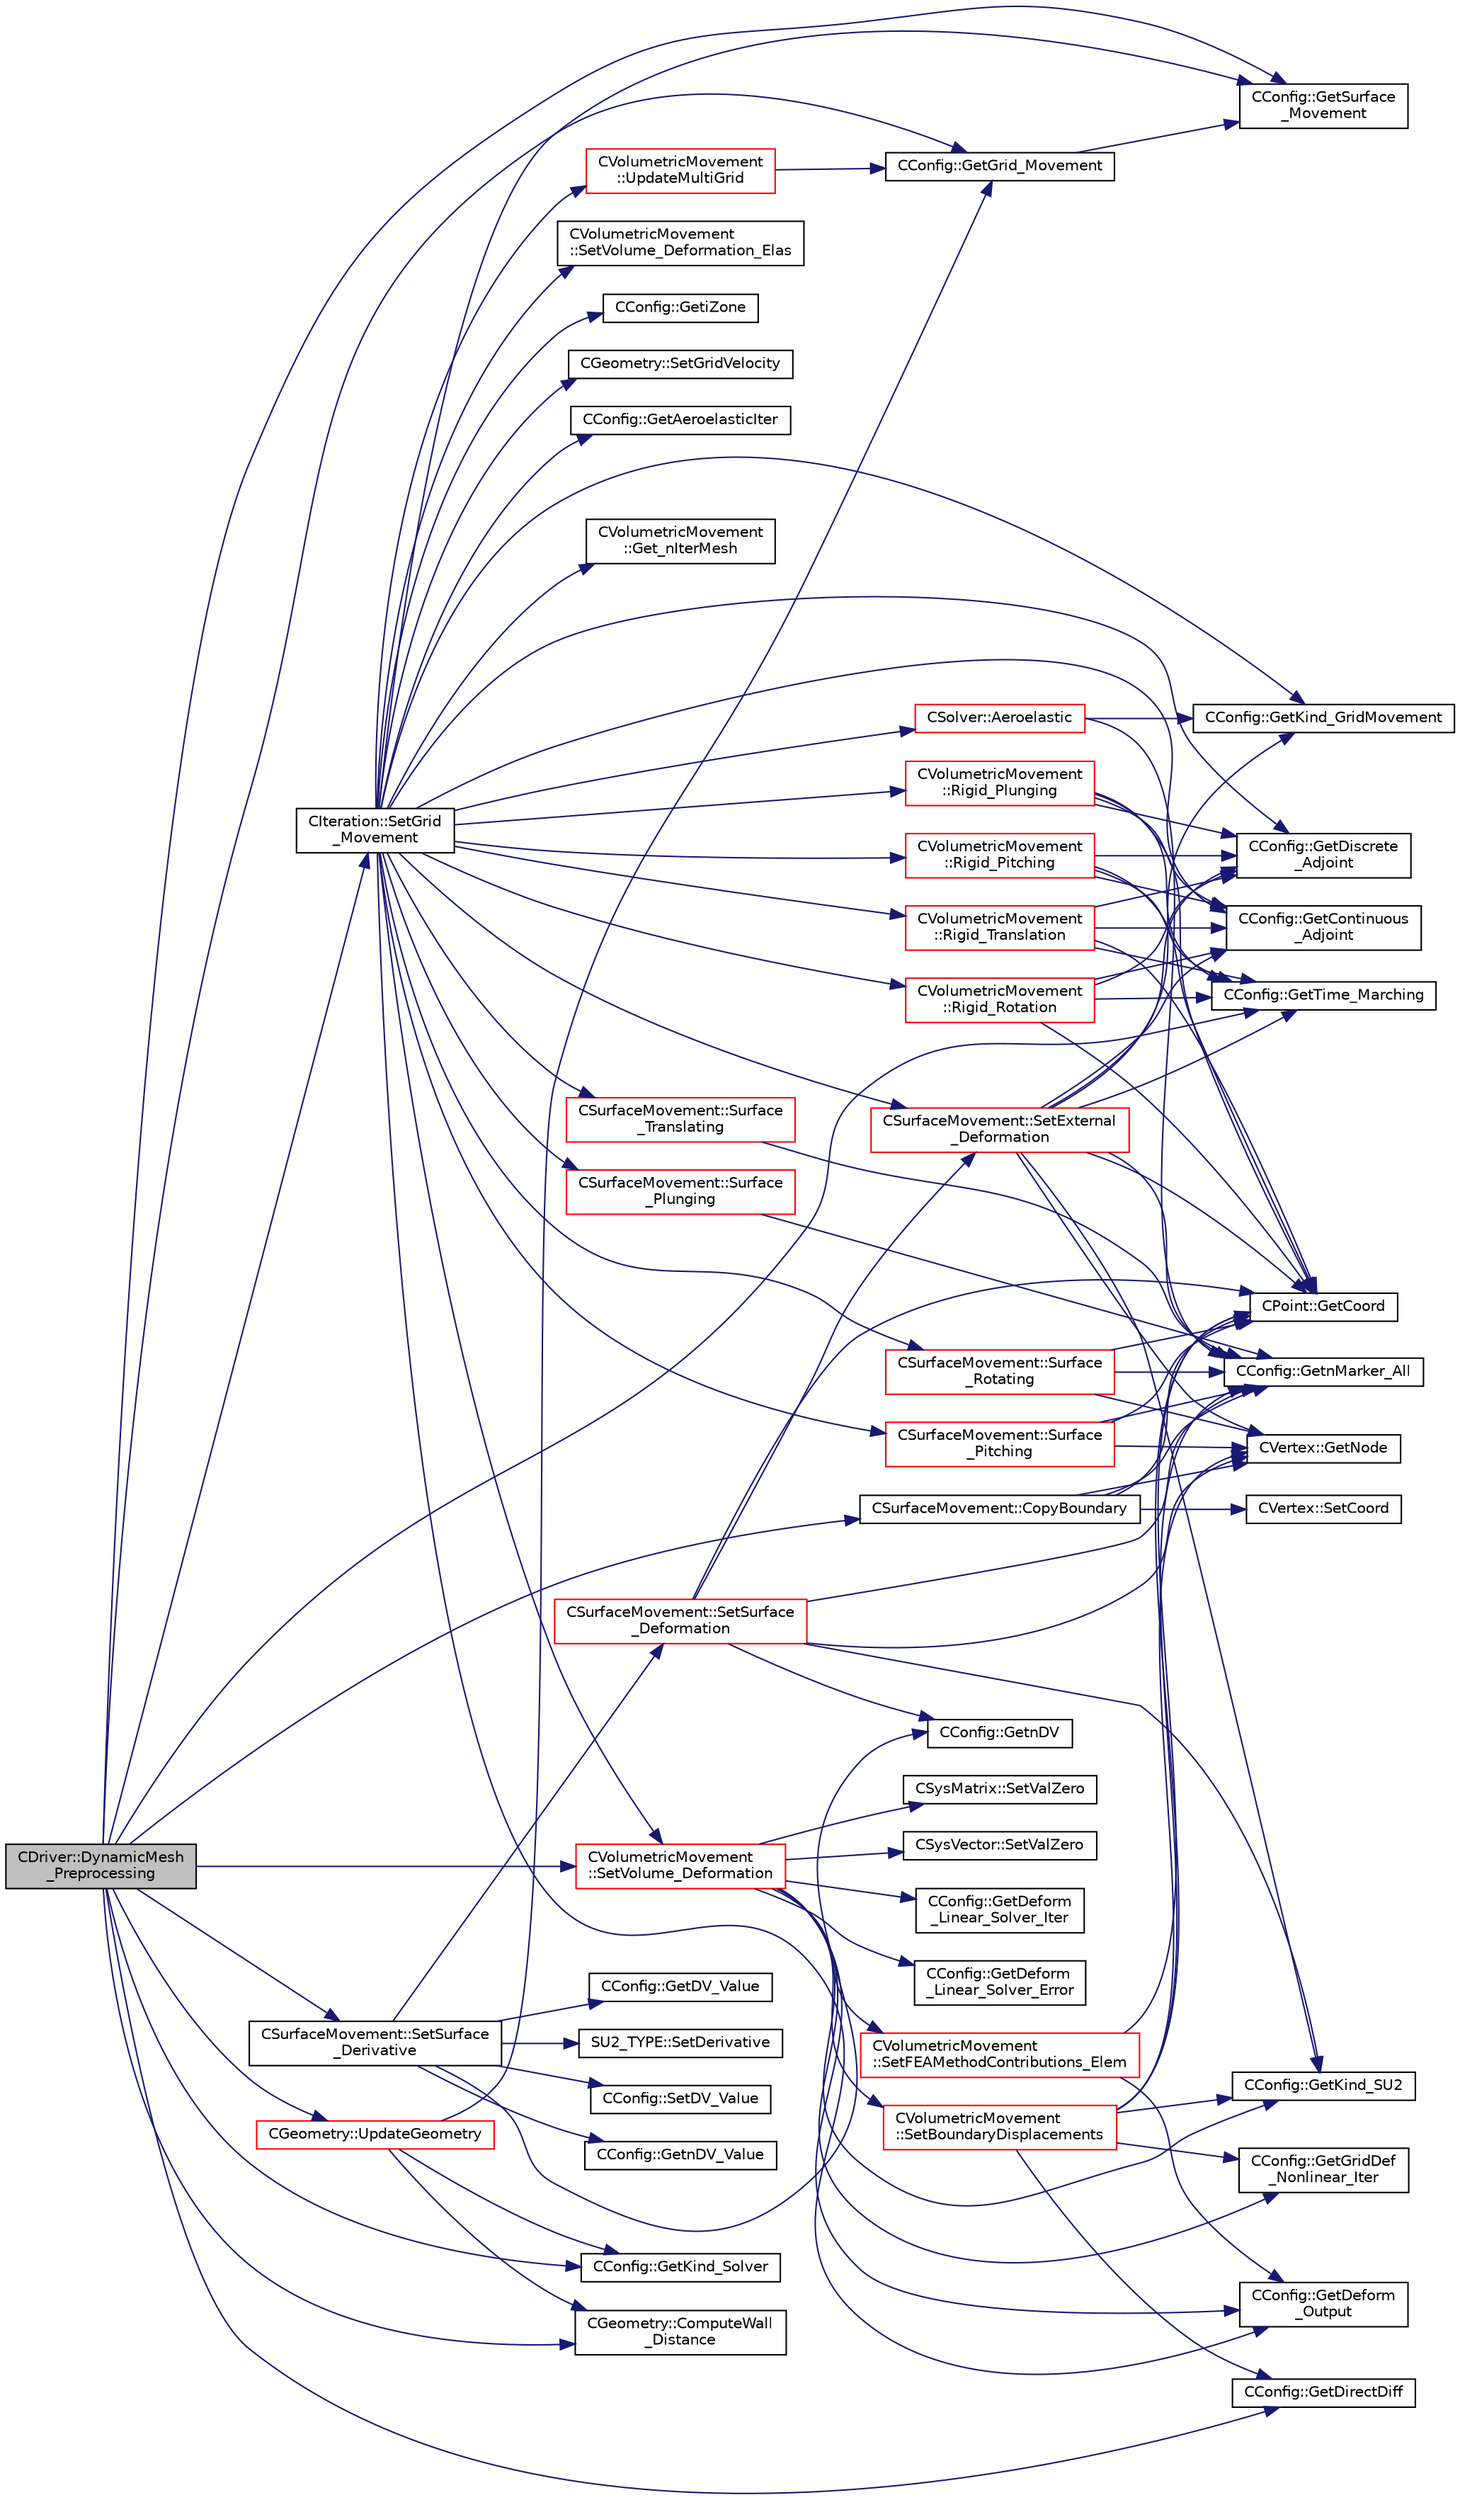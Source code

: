 digraph "CDriver::DynamicMesh_Preprocessing"
{
  edge [fontname="Helvetica",fontsize="10",labelfontname="Helvetica",labelfontsize="10"];
  node [fontname="Helvetica",fontsize="10",shape=record];
  rankdir="LR";
  Node705 [label="CDriver::DynamicMesh\l_Preprocessing",height=0.2,width=0.4,color="black", fillcolor="grey75", style="filled", fontcolor="black"];
  Node705 -> Node706 [color="midnightblue",fontsize="10",style="solid",fontname="Helvetica"];
  Node706 [label="CConfig::GetGrid_Movement",height=0.2,width=0.4,color="black", fillcolor="white", style="filled",URL="$class_c_config.html#a65f49bf3888539804cc0ceac28a32923",tooltip="Get information about the grid movement. "];
  Node706 -> Node707 [color="midnightblue",fontsize="10",style="solid",fontname="Helvetica"];
  Node707 [label="CConfig::GetSurface\l_Movement",height=0.2,width=0.4,color="black", fillcolor="white", style="filled",URL="$class_c_config.html#a67dbc09d0ad95072023d7f356333d6c8",tooltip="Get information about deforming markers. "];
  Node705 -> Node708 [color="midnightblue",fontsize="10",style="solid",fontname="Helvetica"];
  Node708 [label="CConfig::GetDirectDiff",height=0.2,width=0.4,color="black", fillcolor="white", style="filled",URL="$class_c_config.html#a16fdb3ee7c760f2f129778f6162a1fe4",tooltip="Get the direct differentation method. "];
  Node705 -> Node707 [color="midnightblue",fontsize="10",style="solid",fontname="Helvetica"];
  Node705 -> Node709 [color="midnightblue",fontsize="10",style="solid",fontname="Helvetica"];
  Node709 [label="CSurfaceMovement::CopyBoundary",height=0.2,width=0.4,color="black", fillcolor="white", style="filled",URL="$class_c_surface_movement.html#ad71383591c980d5e1f1858074b6b616b",tooltip="Copy the boundary coordinates to each vertex. "];
  Node709 -> Node710 [color="midnightblue",fontsize="10",style="solid",fontname="Helvetica"];
  Node710 [label="CConfig::GetnMarker_All",height=0.2,width=0.4,color="black", fillcolor="white", style="filled",URL="$class_c_config.html#a300c4884edfc0c2acf395036439004f4",tooltip="Get the total number of boundary markers including send/receive domains. "];
  Node709 -> Node711 [color="midnightblue",fontsize="10",style="solid",fontname="Helvetica"];
  Node711 [label="CVertex::GetNode",height=0.2,width=0.4,color="black", fillcolor="white", style="filled",URL="$class_c_vertex.html#a95c513bf927464157ed96b6c79779a1f",tooltip="Get the node of the vertex. "];
  Node709 -> Node712 [color="midnightblue",fontsize="10",style="solid",fontname="Helvetica"];
  Node712 [label="CPoint::GetCoord",height=0.2,width=0.4,color="black", fillcolor="white", style="filled",URL="$class_c_point.html#a95fe081d22e96e190cb3edcbf0d6525f",tooltip="Get the coordinates dor the control volume. "];
  Node709 -> Node713 [color="midnightblue",fontsize="10",style="solid",fontname="Helvetica"];
  Node713 [label="CVertex::SetCoord",height=0.2,width=0.4,color="black", fillcolor="white", style="filled",URL="$class_c_vertex.html#ab4d03e12b53843c6b52832d544276d9e",tooltip="Set the value of the cartesian coordinate for the vertex. "];
  Node705 -> Node714 [color="midnightblue",fontsize="10",style="solid",fontname="Helvetica"];
  Node714 [label="CConfig::GetTime_Marching",height=0.2,width=0.4,color="black", fillcolor="white", style="filled",URL="$class_c_config.html#a864d499ce740184803607801c47abda7",tooltip="Provides information about the time integration, and change the write in the output files information..."];
  Node705 -> Node715 [color="midnightblue",fontsize="10",style="solid",fontname="Helvetica"];
  Node715 [label="CIteration::SetGrid\l_Movement",height=0.2,width=0.4,color="black", fillcolor="white", style="filled",URL="$class_c_iteration.html#a7b36785762f6b0c214569b185b858b6c",tooltip="Updates the positions and grid velocities for dynamic meshes between physical time steps..."];
  Node715 -> Node716 [color="midnightblue",fontsize="10",style="solid",fontname="Helvetica"];
  Node716 [label="CConfig::GetKind_GridMovement",height=0.2,width=0.4,color="black", fillcolor="white", style="filled",URL="$class_c_config.html#ab598508566cb08cb9929934d433ce400",tooltip="Get the type of dynamic mesh motion. Each zone gets a config file. "];
  Node715 -> Node717 [color="midnightblue",fontsize="10",style="solid",fontname="Helvetica"];
  Node717 [label="CConfig::GetContinuous\l_Adjoint",height=0.2,width=0.4,color="black", fillcolor="white", style="filled",URL="$class_c_config.html#a2917fd8eeb6a8bf275a3fc351aac2a5e",tooltip="Determines if problem is adjoint. "];
  Node715 -> Node718 [color="midnightblue",fontsize="10",style="solid",fontname="Helvetica"];
  Node718 [label="CConfig::GetDiscrete\l_Adjoint",height=0.2,width=0.4,color="black", fillcolor="white", style="filled",URL="$class_c_config.html#abe9f117dab934d76e518a9e8e40b142a",tooltip="Get the indicator whether we are solving an discrete adjoint problem. "];
  Node715 -> Node719 [color="midnightblue",fontsize="10",style="solid",fontname="Helvetica"];
  Node719 [label="CConfig::GetDeform\l_Output",height=0.2,width=0.4,color="black", fillcolor="white", style="filled",URL="$class_c_config.html#a957449c22ca4244836b0eb5e02f1fcbf",tooltip="Get information about writing grid deformation residuals to the console. "];
  Node715 -> Node720 [color="midnightblue",fontsize="10",style="solid",fontname="Helvetica"];
  Node720 [label="CConfig::GetiZone",height=0.2,width=0.4,color="black", fillcolor="white", style="filled",URL="$class_c_config.html#ac09e21f44792b38adb3f933a4426b25f",tooltip="Provides the number of varaibles. "];
  Node715 -> Node721 [color="midnightblue",fontsize="10",style="solid",fontname="Helvetica"];
  Node721 [label="CVolumetricMovement\l::Rigid_Translation",height=0.2,width=0.4,color="red", fillcolor="white", style="filled",URL="$class_c_volumetric_movement.html#a00368e3044dd07d74e1fafdc11980644",tooltip="Unsteady translational grid movement using rigid mesh motion. "];
  Node721 -> Node714 [color="midnightblue",fontsize="10",style="solid",fontname="Helvetica"];
  Node721 -> Node717 [color="midnightblue",fontsize="10",style="solid",fontname="Helvetica"];
  Node721 -> Node718 [color="midnightblue",fontsize="10",style="solid",fontname="Helvetica"];
  Node721 -> Node712 [color="midnightblue",fontsize="10",style="solid",fontname="Helvetica"];
  Node715 -> Node748 [color="midnightblue",fontsize="10",style="solid",fontname="Helvetica"];
  Node748 [label="CVolumetricMovement\l::Rigid_Plunging",height=0.2,width=0.4,color="red", fillcolor="white", style="filled",URL="$class_c_volumetric_movement.html#a886e5096f246aec19af2b98bad3e39b2",tooltip="Unsteady plunging grid movement using rigid mesh motion. "];
  Node748 -> Node714 [color="midnightblue",fontsize="10",style="solid",fontname="Helvetica"];
  Node748 -> Node717 [color="midnightblue",fontsize="10",style="solid",fontname="Helvetica"];
  Node748 -> Node718 [color="midnightblue",fontsize="10",style="solid",fontname="Helvetica"];
  Node748 -> Node712 [color="midnightblue",fontsize="10",style="solid",fontname="Helvetica"];
  Node715 -> Node754 [color="midnightblue",fontsize="10",style="solid",fontname="Helvetica"];
  Node754 [label="CVolumetricMovement\l::Rigid_Pitching",height=0.2,width=0.4,color="red", fillcolor="white", style="filled",URL="$class_c_volumetric_movement.html#a9806afa50b53c60376844053db15420c",tooltip="Unsteady pitching grid movement using rigid mesh motion. "];
  Node754 -> Node714 [color="midnightblue",fontsize="10",style="solid",fontname="Helvetica"];
  Node754 -> Node717 [color="midnightblue",fontsize="10",style="solid",fontname="Helvetica"];
  Node754 -> Node718 [color="midnightblue",fontsize="10",style="solid",fontname="Helvetica"];
  Node754 -> Node712 [color="midnightblue",fontsize="10",style="solid",fontname="Helvetica"];
  Node715 -> Node758 [color="midnightblue",fontsize="10",style="solid",fontname="Helvetica"];
  Node758 [label="CVolumetricMovement\l::Rigid_Rotation",height=0.2,width=0.4,color="red", fillcolor="white", style="filled",URL="$class_c_volumetric_movement.html#a316597f05a787ca1b683aba66214110b",tooltip="Unsteady grid movement using rigid mesh rotation. "];
  Node758 -> Node714 [color="midnightblue",fontsize="10",style="solid",fontname="Helvetica"];
  Node758 -> Node717 [color="midnightblue",fontsize="10",style="solid",fontname="Helvetica"];
  Node758 -> Node718 [color="midnightblue",fontsize="10",style="solid",fontname="Helvetica"];
  Node758 -> Node712 [color="midnightblue",fontsize="10",style="solid",fontname="Helvetica"];
  Node715 -> Node760 [color="midnightblue",fontsize="10",style="solid",fontname="Helvetica"];
  Node760 [label="CVolumetricMovement\l::UpdateMultiGrid",height=0.2,width=0.4,color="red", fillcolor="white", style="filled",URL="$class_c_volumetric_movement.html#a1cb59d54bb326eb7c09729cfac0c398a",tooltip="Update the coarse multigrid levels after the grid movement. "];
  Node760 -> Node706 [color="midnightblue",fontsize="10",style="solid",fontname="Helvetica"];
  Node715 -> Node707 [color="midnightblue",fontsize="10",style="solid",fontname="Helvetica"];
  Node715 -> Node763 [color="midnightblue",fontsize="10",style="solid",fontname="Helvetica"];
  Node763 [label="CSurfaceMovement::Surface\l_Translating",height=0.2,width=0.4,color="red", fillcolor="white", style="filled",URL="$class_c_surface_movement.html#aaa5e3a14a55a7d1fe4c00b8cd195497f",tooltip="Computes the displacement of a translating surface for a dynamic mesh simulation. ..."];
  Node763 -> Node710 [color="midnightblue",fontsize="10",style="solid",fontname="Helvetica"];
  Node715 -> Node774 [color="midnightblue",fontsize="10",style="solid",fontname="Helvetica"];
  Node774 [label="CVolumetricMovement\l::SetVolume_Deformation",height=0.2,width=0.4,color="red", fillcolor="white", style="filled",URL="$class_c_volumetric_movement.html#a9120967db0448fb16cb3ddf14ce6b533",tooltip="Grid deformation using the spring analogy method. "];
  Node774 -> Node775 [color="midnightblue",fontsize="10",style="solid",fontname="Helvetica"];
  Node775 [label="CConfig::GetDeform\l_Linear_Solver_Iter",height=0.2,width=0.4,color="black", fillcolor="white", style="filled",URL="$class_c_config.html#a9490cf8b3bf52613488674bceccd7986",tooltip="Get max number of iterations of the linear solver for the implicit formulation. "];
  Node774 -> Node719 [color="midnightblue",fontsize="10",style="solid",fontname="Helvetica"];
  Node774 -> Node776 [color="midnightblue",fontsize="10",style="solid",fontname="Helvetica"];
  Node776 [label="CConfig::GetDeform\l_Linear_Solver_Error",height=0.2,width=0.4,color="black", fillcolor="white", style="filled",URL="$class_c_config.html#a8c9cb72255ca9c978a0eee5b5b35b0ad",tooltip="Get min error of the linear solver for the implicit formulation. "];
  Node774 -> Node777 [color="midnightblue",fontsize="10",style="solid",fontname="Helvetica"];
  Node777 [label="CConfig::GetGridDef\l_Nonlinear_Iter",height=0.2,width=0.4,color="black", fillcolor="white", style="filled",URL="$class_c_config.html#ad239b07a30800d535a97219e59a5b410",tooltip="Get the number of nonlinear increments for mesh deformation. "];
  Node774 -> Node778 [color="midnightblue",fontsize="10",style="solid",fontname="Helvetica"];
  Node778 [label="CConfig::GetKind_SU2",height=0.2,width=0.4,color="black", fillcolor="white", style="filled",URL="$class_c_config.html#a47df59fbfd882e2fa8fc71691292659b",tooltip="Get the kind of SU2 software component. "];
  Node774 -> Node779 [color="midnightblue",fontsize="10",style="solid",fontname="Helvetica"];
  Node779 [label="CSysVector::SetValZero",height=0.2,width=0.4,color="black", fillcolor="white", style="filled",URL="$class_c_sys_vector.html#aa179ddab500faadee96bebecff9e201d",tooltip="Sets to zero all the entries of the vector. "];
  Node774 -> Node780 [color="midnightblue",fontsize="10",style="solid",fontname="Helvetica"];
  Node780 [label="CSysMatrix::SetValZero",height=0.2,width=0.4,color="black", fillcolor="white", style="filled",URL="$class_c_sys_matrix.html#a8f974ad2e089dccfc99ea21a4ef5a819",tooltip="Sets to zero all the entries of the sparse matrix. "];
  Node774 -> Node781 [color="midnightblue",fontsize="10",style="solid",fontname="Helvetica"];
  Node781 [label="CVolumetricMovement\l::SetFEAMethodContributions_Elem",height=0.2,width=0.4,color="red", fillcolor="white", style="filled",URL="$class_c_volumetric_movement.html#ad26b11c08de25982c8f254d465d244bb",tooltip="Compute the stiffness matrix for grid deformation using spring analogy. "];
  Node781 -> Node719 [color="midnightblue",fontsize="10",style="solid",fontname="Helvetica"];
  Node781 -> Node712 [color="midnightblue",fontsize="10",style="solid",fontname="Helvetica"];
  Node774 -> Node814 [color="midnightblue",fontsize="10",style="solid",fontname="Helvetica"];
  Node814 [label="CVolumetricMovement\l::SetBoundaryDisplacements",height=0.2,width=0.4,color="red", fillcolor="white", style="filled",URL="$class_c_volumetric_movement.html#a3555067b3e76a3d6fed5d78a21a776ea",tooltip="Check the boundary vertex that are going to be moved. "];
  Node814 -> Node778 [color="midnightblue",fontsize="10",style="solid",fontname="Helvetica"];
  Node814 -> Node777 [color="midnightblue",fontsize="10",style="solid",fontname="Helvetica"];
  Node814 -> Node710 [color="midnightblue",fontsize="10",style="solid",fontname="Helvetica"];
  Node814 -> Node711 [color="midnightblue",fontsize="10",style="solid",fontname="Helvetica"];
  Node814 -> Node708 [color="midnightblue",fontsize="10",style="solid",fontname="Helvetica"];
  Node814 -> Node712 [color="midnightblue",fontsize="10",style="solid",fontname="Helvetica"];
  Node715 -> Node860 [color="midnightblue",fontsize="10",style="solid",fontname="Helvetica"];
  Node860 [label="CSurfaceMovement::Surface\l_Plunging",height=0.2,width=0.4,color="red", fillcolor="white", style="filled",URL="$class_c_surface_movement.html#a46b4020fed71fc432c22eef4c1a3a9bb",tooltip="Computes the displacement of a plunging surface for a dynamic mesh simulation. "];
  Node860 -> Node710 [color="midnightblue",fontsize="10",style="solid",fontname="Helvetica"];
  Node715 -> Node863 [color="midnightblue",fontsize="10",style="solid",fontname="Helvetica"];
  Node863 [label="CSurfaceMovement::Surface\l_Pitching",height=0.2,width=0.4,color="red", fillcolor="white", style="filled",URL="$class_c_surface_movement.html#adc08e64ff18721a8f95486d6e7f11229",tooltip="Computes the displacement of a pitching surface for a dynamic mesh simulation. "];
  Node863 -> Node710 [color="midnightblue",fontsize="10",style="solid",fontname="Helvetica"];
  Node863 -> Node711 [color="midnightblue",fontsize="10",style="solid",fontname="Helvetica"];
  Node863 -> Node712 [color="midnightblue",fontsize="10",style="solid",fontname="Helvetica"];
  Node715 -> Node867 [color="midnightblue",fontsize="10",style="solid",fontname="Helvetica"];
  Node867 [label="CSurfaceMovement::Surface\l_Rotating",height=0.2,width=0.4,color="red", fillcolor="white", style="filled",URL="$class_c_surface_movement.html#afe7ab1e988862c31e5ab53ef51b63149",tooltip="Computes the displacement of a rotating surface for a dynamic mesh simulation. "];
  Node867 -> Node710 [color="midnightblue",fontsize="10",style="solid",fontname="Helvetica"];
  Node867 -> Node711 [color="midnightblue",fontsize="10",style="solid",fontname="Helvetica"];
  Node867 -> Node712 [color="midnightblue",fontsize="10",style="solid",fontname="Helvetica"];
  Node715 -> Node869 [color="midnightblue",fontsize="10",style="solid",fontname="Helvetica"];
  Node869 [label="CGeometry::SetGridVelocity",height=0.2,width=0.4,color="black", fillcolor="white", style="filled",URL="$class_c_geometry.html#a56faea51207448fbf1cf56079d220ff4",tooltip="A virtual member. "];
  Node715 -> Node870 [color="midnightblue",fontsize="10",style="solid",fontname="Helvetica"];
  Node870 [label="CConfig::GetAeroelasticIter",height=0.2,width=0.4,color="black", fillcolor="white", style="filled",URL="$class_c_config.html#aec6ffdaa9a684d4beb9bd895355b2c6d",tooltip="Aeroelastic solve every x inner iteration. "];
  Node715 -> Node871 [color="midnightblue",fontsize="10",style="solid",fontname="Helvetica"];
  Node871 [label="CSolver::Aeroelastic",height=0.2,width=0.4,color="red", fillcolor="white", style="filled",URL="$class_c_solver.html#af130046f03f282501efef2c117af6ced",tooltip="Prepares and solves the aeroelastic equations. "];
  Node871 -> Node710 [color="midnightblue",fontsize="10",style="solid",fontname="Helvetica"];
  Node871 -> Node716 [color="midnightblue",fontsize="10",style="solid",fontname="Helvetica"];
  Node715 -> Node895 [color="midnightblue",fontsize="10",style="solid",fontname="Helvetica"];
  Node895 [label="CVolumetricMovement\l::Get_nIterMesh",height=0.2,width=0.4,color="black", fillcolor="white", style="filled",URL="$class_c_volumetric_movement.html#af113238d1042f8eba7ef7cb93d3edc98",tooltip="Retrieve the number of iterations when moving the mesh. "];
  Node715 -> Node896 [color="midnightblue",fontsize="10",style="solid",fontname="Helvetica"];
  Node896 [label="CVolumetricMovement\l::SetVolume_Deformation_Elas",height=0.2,width=0.4,color="black", fillcolor="white", style="filled",URL="$class_c_volumetric_movement.html#afebb1eb3eebefd2399587e5d11b7bea3",tooltip="Grid deformation using the spring analogy method. "];
  Node715 -> Node897 [color="midnightblue",fontsize="10",style="solid",fontname="Helvetica"];
  Node897 [label="CSurfaceMovement::SetExternal\l_Deformation",height=0.2,width=0.4,color="red", fillcolor="white", style="filled",URL="$class_c_surface_movement.html#a575ff545fe6de6e84fb8fed8e1615edb",tooltip="Set any surface deformationsbased on an input file. "];
  Node897 -> Node714 [color="midnightblue",fontsize="10",style="solid",fontname="Helvetica"];
  Node897 -> Node717 [color="midnightblue",fontsize="10",style="solid",fontname="Helvetica"];
  Node897 -> Node718 [color="midnightblue",fontsize="10",style="solid",fontname="Helvetica"];
  Node897 -> Node710 [color="midnightblue",fontsize="10",style="solid",fontname="Helvetica"];
  Node897 -> Node778 [color="midnightblue",fontsize="10",style="solid",fontname="Helvetica"];
  Node897 -> Node711 [color="midnightblue",fontsize="10",style="solid",fontname="Helvetica"];
  Node897 -> Node716 [color="midnightblue",fontsize="10",style="solid",fontname="Helvetica"];
  Node897 -> Node712 [color="midnightblue",fontsize="10",style="solid",fontname="Helvetica"];
  Node705 -> Node901 [color="midnightblue",fontsize="10",style="solid",fontname="Helvetica"];
  Node901 [label="CSurfaceMovement::SetSurface\l_Derivative",height=0.2,width=0.4,color="black", fillcolor="white", style="filled",URL="$class_c_surface_movement.html#af6aac73d04565bf6e9b81305b66e97e7",tooltip="Set derivatives of the surface/boundary deformation. "];
  Node901 -> Node902 [color="midnightblue",fontsize="10",style="solid",fontname="Helvetica"];
  Node902 [label="CConfig::GetnDV",height=0.2,width=0.4,color="black", fillcolor="white", style="filled",URL="$class_c_config.html#ab66ab17694d24587bec7aa4d2ba8ea70",tooltip="Get the number of design variables. "];
  Node901 -> Node903 [color="midnightblue",fontsize="10",style="solid",fontname="Helvetica"];
  Node903 [label="CConfig::GetnDV_Value",height=0.2,width=0.4,color="black", fillcolor="white", style="filled",URL="$class_c_config.html#a2b77803cd48a7ac4c9251b463ff9ada7",tooltip="Get the number of design variables. "];
  Node901 -> Node904 [color="midnightblue",fontsize="10",style="solid",fontname="Helvetica"];
  Node904 [label="CConfig::GetDV_Value",height=0.2,width=0.4,color="black", fillcolor="white", style="filled",URL="$class_c_config.html#ac50165b44d1c286c810585b89cd68f33",tooltip="Value of the design variable step, we use this value in design problems. "];
  Node901 -> Node856 [color="midnightblue",fontsize="10",style="solid",fontname="Helvetica"];
  Node856 [label="SU2_TYPE::SetDerivative",height=0.2,width=0.4,color="black", fillcolor="white", style="filled",URL="$namespace_s_u2___t_y_p_e.html#a0d7db8cc5630100477a515061684a341",tooltip="Set the derivative value of the datatype (needs to be implemented for each new type). "];
  Node901 -> Node905 [color="midnightblue",fontsize="10",style="solid",fontname="Helvetica"];
  Node905 [label="CConfig::SetDV_Value",height=0.2,width=0.4,color="black", fillcolor="white", style="filled",URL="$class_c_config.html#ab41f6836c80beec5eaf9d754cabe9e52",tooltip="Set the value of the design variable step, we use this value in design problems. "];
  Node901 -> Node906 [color="midnightblue",fontsize="10",style="solid",fontname="Helvetica"];
  Node906 [label="CSurfaceMovement::SetSurface\l_Deformation",height=0.2,width=0.4,color="red", fillcolor="white", style="filled",URL="$class_c_surface_movement.html#a23bec9fbe1bcd7f6117100de93381ac3",tooltip="Set the surface/boundary deformation. "];
  Node906 -> Node902 [color="midnightblue",fontsize="10",style="solid",fontname="Helvetica"];
  Node906 -> Node778 [color="midnightblue",fontsize="10",style="solid",fontname="Helvetica"];
  Node906 -> Node710 [color="midnightblue",fontsize="10",style="solid",fontname="Helvetica"];
  Node906 -> Node711 [color="midnightblue",fontsize="10",style="solid",fontname="Helvetica"];
  Node906 -> Node712 [color="midnightblue",fontsize="10",style="solid",fontname="Helvetica"];
  Node906 -> Node897 [color="midnightblue",fontsize="10",style="solid",fontname="Helvetica"];
  Node705 -> Node774 [color="midnightblue",fontsize="10",style="solid",fontname="Helvetica"];
  Node705 -> Node1054 [color="midnightblue",fontsize="10",style="solid",fontname="Helvetica"];
  Node1054 [label="CGeometry::UpdateGeometry",height=0.2,width=0.4,color="red", fillcolor="white", style="filled",URL="$class_c_geometry.html#a19a4ef04ee51e37dc80cebf429e71a55",tooltip="Update the multi-grid structure and the wall-distance. "];
  Node1054 -> Node706 [color="midnightblue",fontsize="10",style="solid",fontname="Helvetica"];
  Node1054 -> Node1055 [color="midnightblue",fontsize="10",style="solid",fontname="Helvetica"];
  Node1055 [label="CConfig::GetKind_Solver",height=0.2,width=0.4,color="black", fillcolor="white", style="filled",URL="$class_c_config.html#a0e2628fc803f14ec6179427ee02e8655",tooltip="Governing equations of the flow (it can be different from the run time equation). ..."];
  Node1054 -> Node1056 [color="midnightblue",fontsize="10",style="solid",fontname="Helvetica"];
  Node1056 [label="CGeometry::ComputeWall\l_Distance",height=0.2,width=0.4,color="black", fillcolor="white", style="filled",URL="$class_c_geometry.html#a93454bd7724a75f30983a505f97dd8be",tooltip="Computes the wall distance. "];
  Node705 -> Node1055 [color="midnightblue",fontsize="10",style="solid",fontname="Helvetica"];
  Node705 -> Node1056 [color="midnightblue",fontsize="10",style="solid",fontname="Helvetica"];
}
